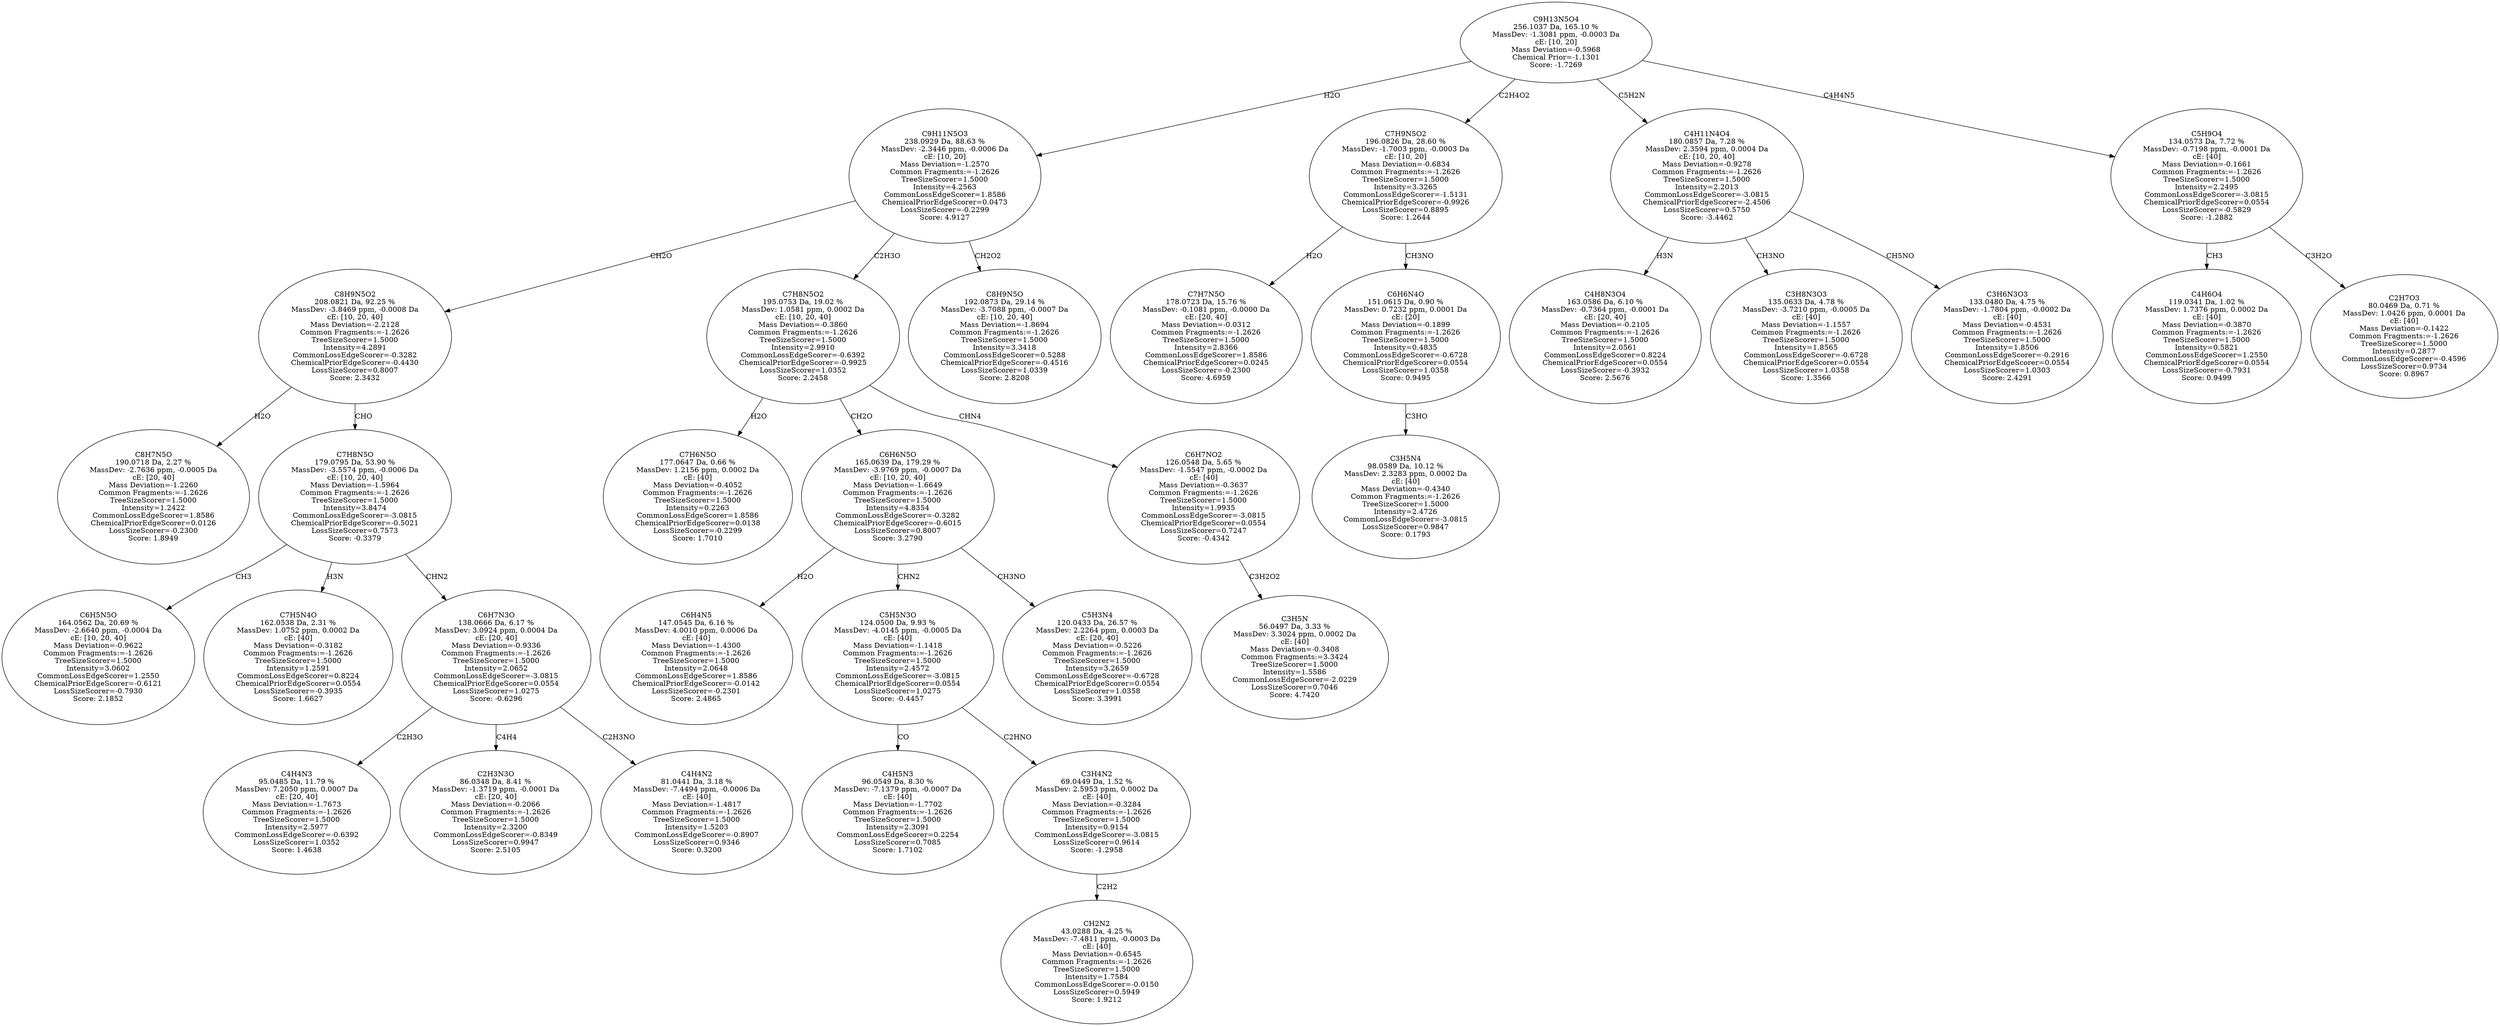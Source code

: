 strict digraph {
v1 [label="C8H7N5O\n190.0718 Da, 2.27 %\nMassDev: -2.7636 ppm, -0.0005 Da\ncE: [20, 40]\nMass Deviation=-1.2260\nCommon Fragments:=-1.2626\nTreeSizeScorer=1.5000\nIntensity=1.2422\nCommonLossEdgeScorer=1.8586\nChemicalPriorEdgeScorer=0.0126\nLossSizeScorer=-0.2300\nScore: 1.8949"];
v2 [label="C6H5N5O\n164.0562 Da, 20.69 %\nMassDev: -2.6640 ppm, -0.0004 Da\ncE: [10, 20, 40]\nMass Deviation=-0.9622\nCommon Fragments:=-1.2626\nTreeSizeScorer=1.5000\nIntensity=3.0602\nCommonLossEdgeScorer=1.2550\nChemicalPriorEdgeScorer=-0.6121\nLossSizeScorer=-0.7930\nScore: 2.1852"];
v3 [label="C7H5N4O\n162.0538 Da, 2.31 %\nMassDev: 1.0752 ppm, 0.0002 Da\ncE: [40]\nMass Deviation=-0.3182\nCommon Fragments:=-1.2626\nTreeSizeScorer=1.5000\nIntensity=1.2591\nCommonLossEdgeScorer=0.8224\nChemicalPriorEdgeScorer=0.0554\nLossSizeScorer=-0.3935\nScore: 1.6627"];
v4 [label="C4H4N3\n95.0485 Da, 11.79 %\nMassDev: 7.2050 ppm, 0.0007 Da\ncE: [20, 40]\nMass Deviation=-1.7673\nCommon Fragments:=-1.2626\nTreeSizeScorer=1.5000\nIntensity=2.5977\nCommonLossEdgeScorer=-0.6392\nLossSizeScorer=1.0352\nScore: 1.4638"];
v5 [label="C2H3N3O\n86.0348 Da, 8.41 %\nMassDev: -1.3719 ppm, -0.0001 Da\ncE: [20, 40]\nMass Deviation=-0.2066\nCommon Fragments:=-1.2626\nTreeSizeScorer=1.5000\nIntensity=2.3200\nCommonLossEdgeScorer=-0.8349\nLossSizeScorer=0.9947\nScore: 2.5105"];
v6 [label="C4H4N2\n81.0441 Da, 3.18 %\nMassDev: -7.4494 ppm, -0.0006 Da\ncE: [40]\nMass Deviation=-1.4817\nCommon Fragments:=-1.2626\nTreeSizeScorer=1.5000\nIntensity=1.5203\nCommonLossEdgeScorer=-0.8907\nLossSizeScorer=0.9346\nScore: 0.3200"];
v7 [label="C6H7N3O\n138.0666 Da, 6.17 %\nMassDev: 3.0924 ppm, 0.0004 Da\ncE: [20, 40]\nMass Deviation=-0.9336\nCommon Fragments:=-1.2626\nTreeSizeScorer=1.5000\nIntensity=2.0652\nCommonLossEdgeScorer=-3.0815\nChemicalPriorEdgeScorer=0.0554\nLossSizeScorer=1.0275\nScore: -0.6296"];
v8 [label="C7H8N5O\n179.0795 Da, 53.90 %\nMassDev: -3.5574 ppm, -0.0006 Da\ncE: [10, 20, 40]\nMass Deviation=-1.5964\nCommon Fragments:=-1.2626\nTreeSizeScorer=1.5000\nIntensity=3.8474\nCommonLossEdgeScorer=-3.0815\nChemicalPriorEdgeScorer=-0.5021\nLossSizeScorer=0.7573\nScore: -0.3379"];
v9 [label="C8H9N5O2\n208.0821 Da, 92.25 %\nMassDev: -3.8469 ppm, -0.0008 Da\ncE: [10, 20, 40]\nMass Deviation=-2.2128\nCommon Fragments:=-1.2626\nTreeSizeScorer=1.5000\nIntensity=4.2891\nCommonLossEdgeScorer=-0.3282\nChemicalPriorEdgeScorer=-0.4430\nLossSizeScorer=0.8007\nScore: 2.3432"];
v10 [label="C7H6N5O\n177.0647 Da, 0.66 %\nMassDev: 1.2156 ppm, 0.0002 Da\ncE: [40]\nMass Deviation=-0.4052\nCommon Fragments:=-1.2626\nTreeSizeScorer=1.5000\nIntensity=0.2263\nCommonLossEdgeScorer=1.8586\nChemicalPriorEdgeScorer=0.0138\nLossSizeScorer=-0.2299\nScore: 1.7010"];
v11 [label="C6H4N5\n147.0545 Da, 6.16 %\nMassDev: 4.0010 ppm, 0.0006 Da\ncE: [40]\nMass Deviation=-1.4300\nCommon Fragments:=-1.2626\nTreeSizeScorer=1.5000\nIntensity=2.0648\nCommonLossEdgeScorer=1.8586\nChemicalPriorEdgeScorer=-0.0142\nLossSizeScorer=-0.2301\nScore: 2.4865"];
v12 [label="C4H5N3\n96.0549 Da, 8.30 %\nMassDev: -7.1379 ppm, -0.0007 Da\ncE: [40]\nMass Deviation=-1.7702\nCommon Fragments:=-1.2626\nTreeSizeScorer=1.5000\nIntensity=2.3091\nCommonLossEdgeScorer=0.2254\nLossSizeScorer=0.7085\nScore: 1.7102"];
v13 [label="CH2N2\n43.0288 Da, 4.25 %\nMassDev: -7.4811 ppm, -0.0003 Da\ncE: [40]\nMass Deviation=-0.6545\nCommon Fragments:=-1.2626\nTreeSizeScorer=1.5000\nIntensity=1.7584\nCommonLossEdgeScorer=-0.0150\nLossSizeScorer=0.5949\nScore: 1.9212"];
v14 [label="C3H4N2\n69.0449 Da, 1.52 %\nMassDev: 2.5953 ppm, 0.0002 Da\ncE: [40]\nMass Deviation=-0.3284\nCommon Fragments:=-1.2626\nTreeSizeScorer=1.5000\nIntensity=0.9154\nCommonLossEdgeScorer=-3.0815\nLossSizeScorer=0.9614\nScore: -1.2958"];
v15 [label="C5H5N3O\n124.0500 Da, 9.93 %\nMassDev: -4.0145 ppm, -0.0005 Da\ncE: [40]\nMass Deviation=-1.1418\nCommon Fragments:=-1.2626\nTreeSizeScorer=1.5000\nIntensity=2.4572\nCommonLossEdgeScorer=-3.0815\nChemicalPriorEdgeScorer=0.0554\nLossSizeScorer=1.0275\nScore: -0.4457"];
v16 [label="C5H3N4\n120.0433 Da, 26.57 %\nMassDev: 2.2264 ppm, 0.0003 Da\ncE: [20, 40]\nMass Deviation=-0.5226\nCommon Fragments:=-1.2626\nTreeSizeScorer=1.5000\nIntensity=3.2659\nCommonLossEdgeScorer=-0.6728\nChemicalPriorEdgeScorer=0.0554\nLossSizeScorer=1.0358\nScore: 3.3991"];
v17 [label="C6H6N5O\n165.0639 Da, 179.29 %\nMassDev: -3.9769 ppm, -0.0007 Da\ncE: [10, 20, 40]\nMass Deviation=-1.6649\nCommon Fragments:=-1.2626\nTreeSizeScorer=1.5000\nIntensity=4.8354\nCommonLossEdgeScorer=-0.3282\nChemicalPriorEdgeScorer=-0.6015\nLossSizeScorer=0.8007\nScore: 3.2790"];
v18 [label="C3H5N\n56.0497 Da, 3.33 %\nMassDev: 3.3024 ppm, 0.0002 Da\ncE: [40]\nMass Deviation=-0.3408\nCommon Fragments:=3.3424\nTreeSizeScorer=1.5000\nIntensity=1.5586\nCommonLossEdgeScorer=-2.0229\nLossSizeScorer=0.7046\nScore: 4.7420"];
v19 [label="C6H7NO2\n126.0548 Da, 5.65 %\nMassDev: -1.5547 ppm, -0.0002 Da\ncE: [40]\nMass Deviation=-0.3637\nCommon Fragments:=-1.2626\nTreeSizeScorer=1.5000\nIntensity=1.9935\nCommonLossEdgeScorer=-3.0815\nChemicalPriorEdgeScorer=0.0554\nLossSizeScorer=0.7247\nScore: -0.4342"];
v20 [label="C7H8N5O2\n195.0753 Da, 19.02 %\nMassDev: 1.0581 ppm, 0.0002 Da\ncE: [10, 20, 40]\nMass Deviation=-0.3860\nCommon Fragments:=-1.2626\nTreeSizeScorer=1.5000\nIntensity=2.9910\nCommonLossEdgeScorer=-0.6392\nChemicalPriorEdgeScorer=-0.9925\nLossSizeScorer=1.0352\nScore: 2.2458"];
v21 [label="C8H9N5O\n192.0873 Da, 29.14 %\nMassDev: -3.7088 ppm, -0.0007 Da\ncE: [10, 20, 40]\nMass Deviation=-1.8694\nCommon Fragments:=-1.2626\nTreeSizeScorer=1.5000\nIntensity=3.3418\nCommonLossEdgeScorer=0.5288\nChemicalPriorEdgeScorer=-0.4516\nLossSizeScorer=1.0339\nScore: 2.8208"];
v22 [label="C9H11N5O3\n238.0929 Da, 88.63 %\nMassDev: -2.3446 ppm, -0.0006 Da\ncE: [10, 20]\nMass Deviation=-1.2570\nCommon Fragments:=-1.2626\nTreeSizeScorer=1.5000\nIntensity=4.2563\nCommonLossEdgeScorer=1.8586\nChemicalPriorEdgeScorer=0.0473\nLossSizeScorer=-0.2299\nScore: 4.9127"];
v23 [label="C7H7N5O\n178.0723 Da, 15.76 %\nMassDev: -0.1081 ppm, -0.0000 Da\ncE: [20, 40]\nMass Deviation=-0.0312\nCommon Fragments:=-1.2626\nTreeSizeScorer=1.5000\nIntensity=2.8366\nCommonLossEdgeScorer=1.8586\nChemicalPriorEdgeScorer=0.0245\nLossSizeScorer=-0.2300\nScore: 4.6959"];
v24 [label="C3H5N4\n98.0589 Da, 10.12 %\nMassDev: 2.3283 ppm, 0.0002 Da\ncE: [40]\nMass Deviation=-0.4340\nCommon Fragments:=-1.2626\nTreeSizeScorer=1.5000\nIntensity=2.4726\nCommonLossEdgeScorer=-3.0815\nLossSizeScorer=0.9847\nScore: 0.1793"];
v25 [label="C6H6N4O\n151.0615 Da, 0.90 %\nMassDev: 0.7232 ppm, 0.0001 Da\ncE: [20]\nMass Deviation=-0.1899\nCommon Fragments:=-1.2626\nTreeSizeScorer=1.5000\nIntensity=0.4835\nCommonLossEdgeScorer=-0.6728\nChemicalPriorEdgeScorer=0.0554\nLossSizeScorer=1.0358\nScore: 0.9495"];
v26 [label="C7H9N5O2\n196.0826 Da, 28.60 %\nMassDev: -1.7003 ppm, -0.0003 Da\ncE: [10, 20]\nMass Deviation=-0.6834\nCommon Fragments:=-1.2626\nTreeSizeScorer=1.5000\nIntensity=3.3265\nCommonLossEdgeScorer=-1.5131\nChemicalPriorEdgeScorer=-0.9926\nLossSizeScorer=0.8895\nScore: 1.2644"];
v27 [label="C4H8N3O4\n163.0586 Da, 6.10 %\nMassDev: -0.7364 ppm, -0.0001 Da\ncE: [20, 40]\nMass Deviation=-0.2105\nCommon Fragments:=-1.2626\nTreeSizeScorer=1.5000\nIntensity=2.0561\nCommonLossEdgeScorer=0.8224\nChemicalPriorEdgeScorer=0.0554\nLossSizeScorer=-0.3932\nScore: 2.5676"];
v28 [label="C3H8N3O3\n135.0633 Da, 4.78 %\nMassDev: -3.7210 ppm, -0.0005 Da\ncE: [40]\nMass Deviation=-1.1557\nCommon Fragments:=-1.2626\nTreeSizeScorer=1.5000\nIntensity=1.8565\nCommonLossEdgeScorer=-0.6728\nChemicalPriorEdgeScorer=0.0554\nLossSizeScorer=1.0358\nScore: 1.3566"];
v29 [label="C3H6N3O3\n133.0480 Da, 4.75 %\nMassDev: -1.7804 ppm, -0.0002 Da\ncE: [40]\nMass Deviation=-0.4531\nCommon Fragments:=-1.2626\nTreeSizeScorer=1.5000\nIntensity=1.8506\nCommonLossEdgeScorer=-0.2916\nChemicalPriorEdgeScorer=0.0554\nLossSizeScorer=1.0303\nScore: 2.4291"];
v30 [label="C4H11N4O4\n180.0857 Da, 7.28 %\nMassDev: 2.3594 ppm, 0.0004 Da\ncE: [10, 20, 40]\nMass Deviation=-0.9278\nCommon Fragments:=-1.2626\nTreeSizeScorer=1.5000\nIntensity=2.2013\nCommonLossEdgeScorer=-3.0815\nChemicalPriorEdgeScorer=-2.4506\nLossSizeScorer=0.5750\nScore: -3.4462"];
v31 [label="C4H6O4\n119.0341 Da, 1.02 %\nMassDev: 1.7376 ppm, 0.0002 Da\ncE: [40]\nMass Deviation=-0.3870\nCommon Fragments:=-1.2626\nTreeSizeScorer=1.5000\nIntensity=0.5821\nCommonLossEdgeScorer=1.2550\nChemicalPriorEdgeScorer=0.0554\nLossSizeScorer=-0.7931\nScore: 0.9499"];
v32 [label="C2H7O3\n80.0469 Da, 0.71 %\nMassDev: 1.0426 ppm, 0.0001 Da\ncE: [40]\nMass Deviation=-0.1422\nCommon Fragments:=-1.2626\nTreeSizeScorer=1.5000\nIntensity=0.2877\nCommonLossEdgeScorer=-0.4596\nLossSizeScorer=0.9734\nScore: 0.8967"];
v33 [label="C5H9O4\n134.0573 Da, 7.72 %\nMassDev: -0.7198 ppm, -0.0001 Da\ncE: [40]\nMass Deviation=-0.1661\nCommon Fragments:=-1.2626\nTreeSizeScorer=1.5000\nIntensity=2.2495\nCommonLossEdgeScorer=-3.0815\nChemicalPriorEdgeScorer=0.0554\nLossSizeScorer=-0.5829\nScore: -1.2882"];
v34 [label="C9H13N5O4\n256.1037 Da, 165.10 %\nMassDev: -1.3081 ppm, -0.0003 Da\ncE: [10, 20]\nMass Deviation=-0.5968\nChemical Prior=-1.1301\nScore: -1.7269"];
v9 -> v1 [label="H2O"];
v8 -> v2 [label="CH3"];
v8 -> v3 [label="H3N"];
v7 -> v4 [label="C2H3O"];
v7 -> v5 [label="C4H4"];
v7 -> v6 [label="C2H3NO"];
v8 -> v7 [label="CHN2"];
v9 -> v8 [label="CHO"];
v22 -> v9 [label="CH2O"];
v20 -> v10 [label="H2O"];
v17 -> v11 [label="H2O"];
v15 -> v12 [label="CO"];
v14 -> v13 [label="C2H2"];
v15 -> v14 [label="C2HNO"];
v17 -> v15 [label="CHN2"];
v17 -> v16 [label="CH3NO"];
v20 -> v17 [label="CH2O"];
v19 -> v18 [label="C3H2O2"];
v20 -> v19 [label="CHN4"];
v22 -> v20 [label="C2H3O"];
v22 -> v21 [label="CH2O2"];
v34 -> v22 [label="H2O"];
v26 -> v23 [label="H2O"];
v25 -> v24 [label="C3HO"];
v26 -> v25 [label="CH3NO"];
v34 -> v26 [label="C2H4O2"];
v30 -> v27 [label="H3N"];
v30 -> v28 [label="CH3NO"];
v30 -> v29 [label="CH5NO"];
v34 -> v30 [label="C5H2N"];
v33 -> v31 [label="CH3"];
v33 -> v32 [label="C3H2O"];
v34 -> v33 [label="C4H4N5"];
}